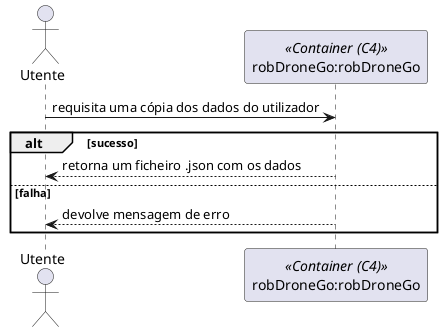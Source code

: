 @startuml

actor "Utente" as Actor
participant "robDroneGo:robDroneGo" as Container <<Container (C4)>>

Actor -> Container: requisita uma cópia dos dados do utilizador

alt sucesso
    Container --> Actor: retorna um ficheiro .json com os dados
else falha
    Container --> Actor: devolve mensagem de erro
end


@enduml
